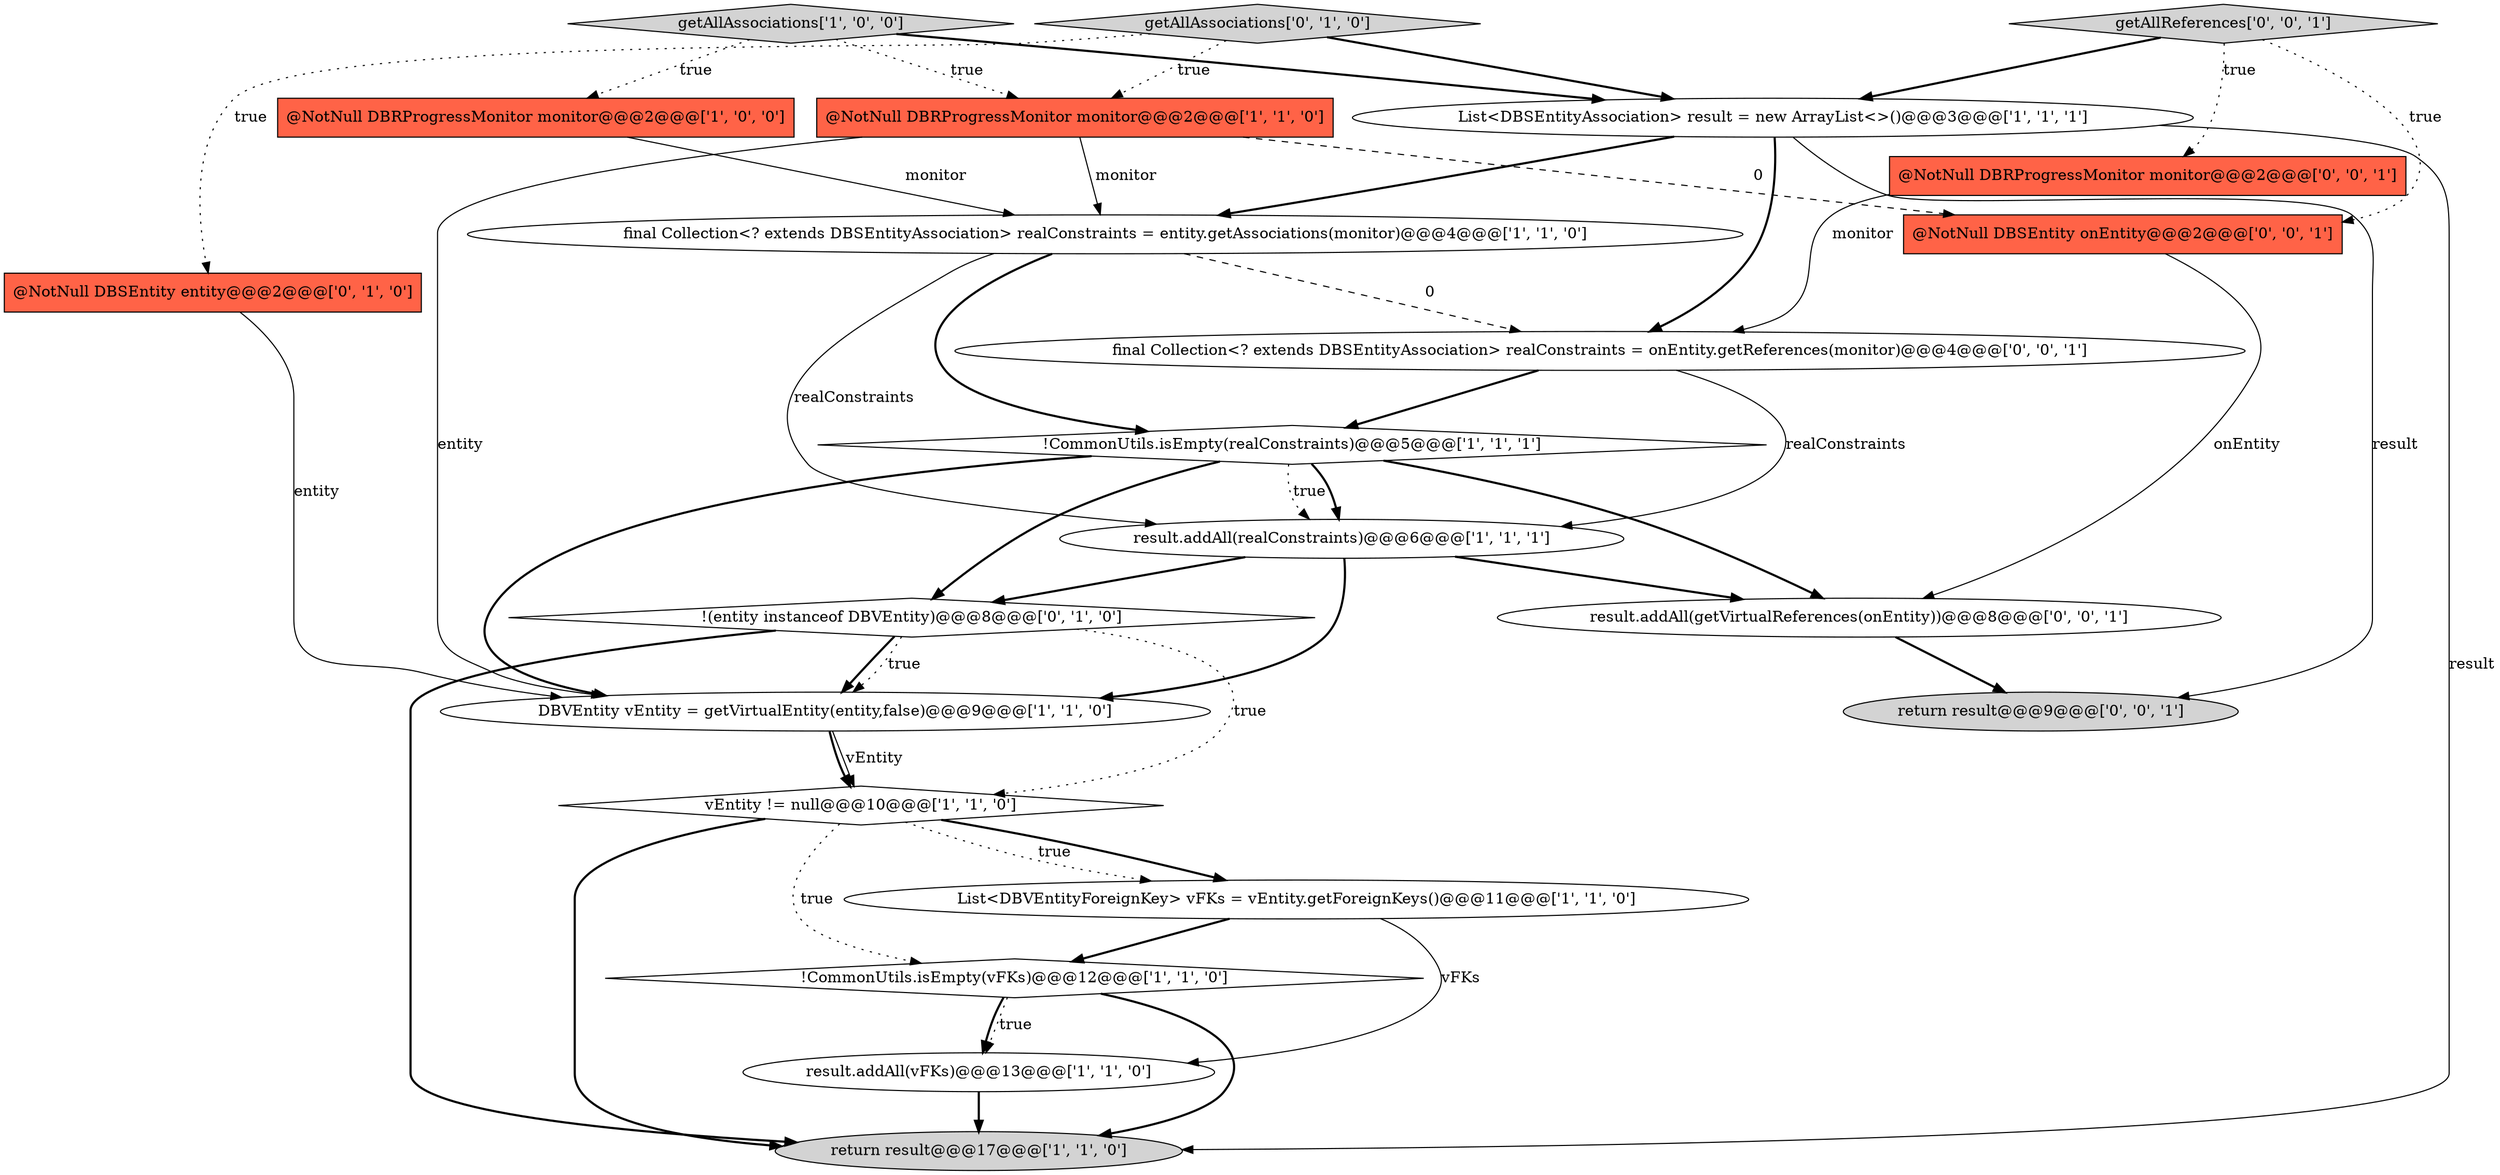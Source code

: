 digraph {
12 [style = filled, label = "!CommonUtils.isEmpty(realConstraints)@@@5@@@['1', '1', '1']", fillcolor = white, shape = diamond image = "AAA0AAABBB1BBB"];
6 [style = filled, label = "result.addAll(vFKs)@@@13@@@['1', '1', '0']", fillcolor = white, shape = ellipse image = "AAA0AAABBB1BBB"];
14 [style = filled, label = "getAllAssociations['0', '1', '0']", fillcolor = lightgray, shape = diamond image = "AAA0AAABBB2BBB"];
3 [style = filled, label = "List<DBSEntityAssociation> result = new ArrayList<>()@@@3@@@['1', '1', '1']", fillcolor = white, shape = ellipse image = "AAA0AAABBB1BBB"];
7 [style = filled, label = "return result@@@17@@@['1', '1', '0']", fillcolor = lightgray, shape = ellipse image = "AAA0AAABBB1BBB"];
1 [style = filled, label = "final Collection<? extends DBSEntityAssociation> realConstraints = entity.getAssociations(monitor)@@@4@@@['1', '1', '0']", fillcolor = white, shape = ellipse image = "AAA0AAABBB1BBB"];
9 [style = filled, label = "@NotNull DBRProgressMonitor monitor@@@2@@@['1', '1', '0']", fillcolor = tomato, shape = box image = "AAA0AAABBB1BBB"];
15 [style = filled, label = "@NotNull DBSEntity entity@@@2@@@['0', '1', '0']", fillcolor = tomato, shape = box image = "AAA0AAABBB2BBB"];
5 [style = filled, label = "@NotNull DBRProgressMonitor monitor@@@2@@@['1', '0', '0']", fillcolor = tomato, shape = box image = "AAA0AAABBB1BBB"];
21 [style = filled, label = "getAllReferences['0', '0', '1']", fillcolor = lightgray, shape = diamond image = "AAA0AAABBB3BBB"];
10 [style = filled, label = "result.addAll(realConstraints)@@@6@@@['1', '1', '1']", fillcolor = white, shape = ellipse image = "AAA0AAABBB1BBB"];
0 [style = filled, label = "getAllAssociations['1', '0', '0']", fillcolor = lightgray, shape = diamond image = "AAA0AAABBB1BBB"];
19 [style = filled, label = "final Collection<? extends DBSEntityAssociation> realConstraints = onEntity.getReferences(monitor)@@@4@@@['0', '0', '1']", fillcolor = white, shape = ellipse image = "AAA0AAABBB3BBB"];
17 [style = filled, label = "@NotNull DBSEntity onEntity@@@2@@@['0', '0', '1']", fillcolor = tomato, shape = box image = "AAA0AAABBB3BBB"];
2 [style = filled, label = "!CommonUtils.isEmpty(vFKs)@@@12@@@['1', '1', '0']", fillcolor = white, shape = diamond image = "AAA0AAABBB1BBB"];
8 [style = filled, label = "vEntity != null@@@10@@@['1', '1', '0']", fillcolor = white, shape = diamond image = "AAA0AAABBB1BBB"];
16 [style = filled, label = "@NotNull DBRProgressMonitor monitor@@@2@@@['0', '0', '1']", fillcolor = tomato, shape = box image = "AAA0AAABBB3BBB"];
18 [style = filled, label = "result.addAll(getVirtualReferences(onEntity))@@@8@@@['0', '0', '1']", fillcolor = white, shape = ellipse image = "AAA0AAABBB3BBB"];
13 [style = filled, label = "!(entity instanceof DBVEntity)@@@8@@@['0', '1', '0']", fillcolor = white, shape = diamond image = "AAA1AAABBB2BBB"];
11 [style = filled, label = "List<DBVEntityForeignKey> vFKs = vEntity.getForeignKeys()@@@11@@@['1', '1', '0']", fillcolor = white, shape = ellipse image = "AAA0AAABBB1BBB"];
4 [style = filled, label = "DBVEntity vEntity = getVirtualEntity(entity,false)@@@9@@@['1', '1', '0']", fillcolor = white, shape = ellipse image = "AAA0AAABBB1BBB"];
20 [style = filled, label = "return result@@@9@@@['0', '0', '1']", fillcolor = lightgray, shape = ellipse image = "AAA0AAABBB3BBB"];
12->10 [style = dotted, label="true"];
3->7 [style = solid, label="result"];
8->11 [style = dotted, label="true"];
3->20 [style = solid, label="result"];
21->3 [style = bold, label=""];
13->7 [style = bold, label=""];
16->19 [style = solid, label="monitor"];
18->20 [style = bold, label=""];
13->4 [style = bold, label=""];
4->8 [style = solid, label="vEntity"];
14->3 [style = bold, label=""];
13->4 [style = dotted, label="true"];
2->7 [style = bold, label=""];
17->18 [style = solid, label="onEntity"];
5->1 [style = solid, label="monitor"];
1->12 [style = bold, label=""];
12->4 [style = bold, label=""];
9->17 [style = dashed, label="0"];
2->6 [style = dotted, label="true"];
8->2 [style = dotted, label="true"];
4->8 [style = bold, label=""];
0->3 [style = bold, label=""];
9->4 [style = solid, label="entity"];
13->8 [style = dotted, label="true"];
21->17 [style = dotted, label="true"];
11->2 [style = bold, label=""];
3->1 [style = bold, label=""];
12->13 [style = bold, label=""];
10->18 [style = bold, label=""];
0->5 [style = dotted, label="true"];
12->10 [style = bold, label=""];
11->6 [style = solid, label="vFKs"];
8->11 [style = bold, label=""];
1->19 [style = dashed, label="0"];
0->9 [style = dotted, label="true"];
14->15 [style = dotted, label="true"];
10->13 [style = bold, label=""];
9->1 [style = solid, label="monitor"];
10->4 [style = bold, label=""];
3->19 [style = bold, label=""];
12->18 [style = bold, label=""];
1->10 [style = solid, label="realConstraints"];
2->6 [style = bold, label=""];
8->7 [style = bold, label=""];
19->10 [style = solid, label="realConstraints"];
6->7 [style = bold, label=""];
21->16 [style = dotted, label="true"];
15->4 [style = solid, label="entity"];
19->12 [style = bold, label=""];
14->9 [style = dotted, label="true"];
}
